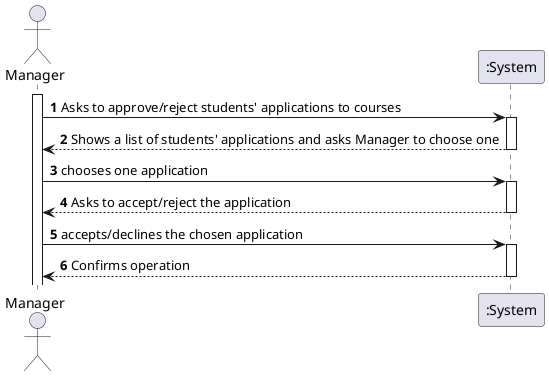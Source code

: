 @startuml US1009-SSD

autonumber
actor "Manager" as MAN


activate MAN
MAN -> ":System" : Asks to approve/reject students' applications to courses
activate ":System"
":System" --> MAN : Shows a list of students' applications and asks Manager to choose one
deactivate ":System"
MAN -> ":System" : chooses one application
activate ":System"
":System" --> MAN : Asks to accept/reject the application
deactivate ":System"
MAN -> ":System" : accepts/declines the chosen application
activate ":System"
":System" --> MAN : Confirms operation
deactivate ":System"

@enduml